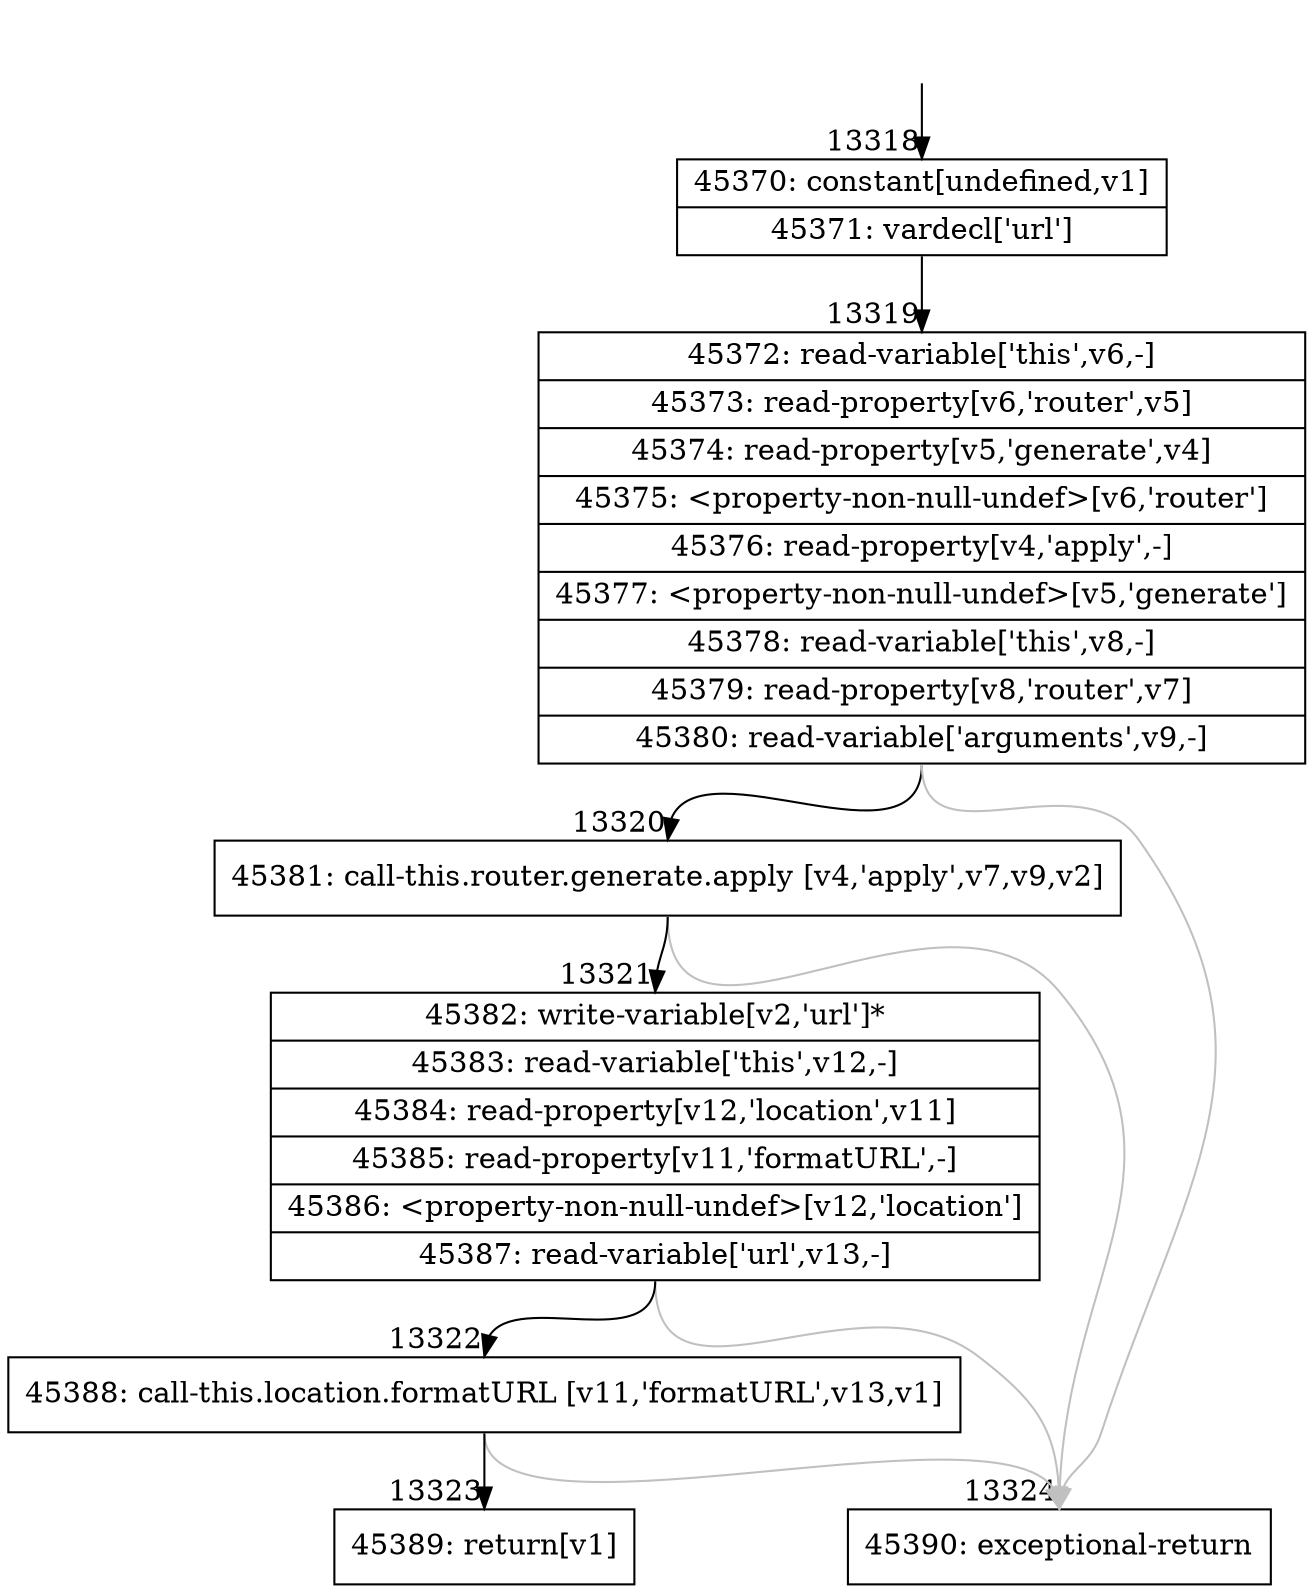 digraph {
rankdir="TD"
BB_entry1098[shape=none,label=""];
BB_entry1098 -> BB13318 [tailport=s, headport=n, headlabel="    13318"]
BB13318 [shape=record label="{45370: constant[undefined,v1]|45371: vardecl['url']}" ] 
BB13318 -> BB13319 [tailport=s, headport=n, headlabel="      13319"]
BB13319 [shape=record label="{45372: read-variable['this',v6,-]|45373: read-property[v6,'router',v5]|45374: read-property[v5,'generate',v4]|45375: \<property-non-null-undef\>[v6,'router']|45376: read-property[v4,'apply',-]|45377: \<property-non-null-undef\>[v5,'generate']|45378: read-variable['this',v8,-]|45379: read-property[v8,'router',v7]|45380: read-variable['arguments',v9,-]}" ] 
BB13319 -> BB13320 [tailport=s, headport=n, headlabel="      13320"]
BB13319 -> BB13324 [tailport=s, headport=n, color=gray, headlabel="      13324"]
BB13320 [shape=record label="{45381: call-this.router.generate.apply [v4,'apply',v7,v9,v2]}" ] 
BB13320 -> BB13321 [tailport=s, headport=n, headlabel="      13321"]
BB13320 -> BB13324 [tailport=s, headport=n, color=gray]
BB13321 [shape=record label="{45382: write-variable[v2,'url']*|45383: read-variable['this',v12,-]|45384: read-property[v12,'location',v11]|45385: read-property[v11,'formatURL',-]|45386: \<property-non-null-undef\>[v12,'location']|45387: read-variable['url',v13,-]}" ] 
BB13321 -> BB13322 [tailport=s, headport=n, headlabel="      13322"]
BB13321 -> BB13324 [tailport=s, headport=n, color=gray]
BB13322 [shape=record label="{45388: call-this.location.formatURL [v11,'formatURL',v13,v1]}" ] 
BB13322 -> BB13323 [tailport=s, headport=n, headlabel="      13323"]
BB13322 -> BB13324 [tailport=s, headport=n, color=gray]
BB13323 [shape=record label="{45389: return[v1]}" ] 
BB13324 [shape=record label="{45390: exceptional-return}" ] 
//#$~ 24962
}
